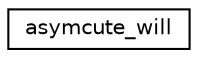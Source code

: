 digraph "Graphical Class Hierarchy"
{
 // LATEX_PDF_SIZE
  edge [fontname="Helvetica",fontsize="10",labelfontname="Helvetica",labelfontsize="10"];
  node [fontname="Helvetica",fontsize="10",shape=record];
  rankdir="LR";
  Node0 [label="asymcute_will",height=0.2,width=0.4,color="black", fillcolor="white", style="filled",URL="$structasymcute__will.html",tooltip="Data structure for defining a last will."];
}
